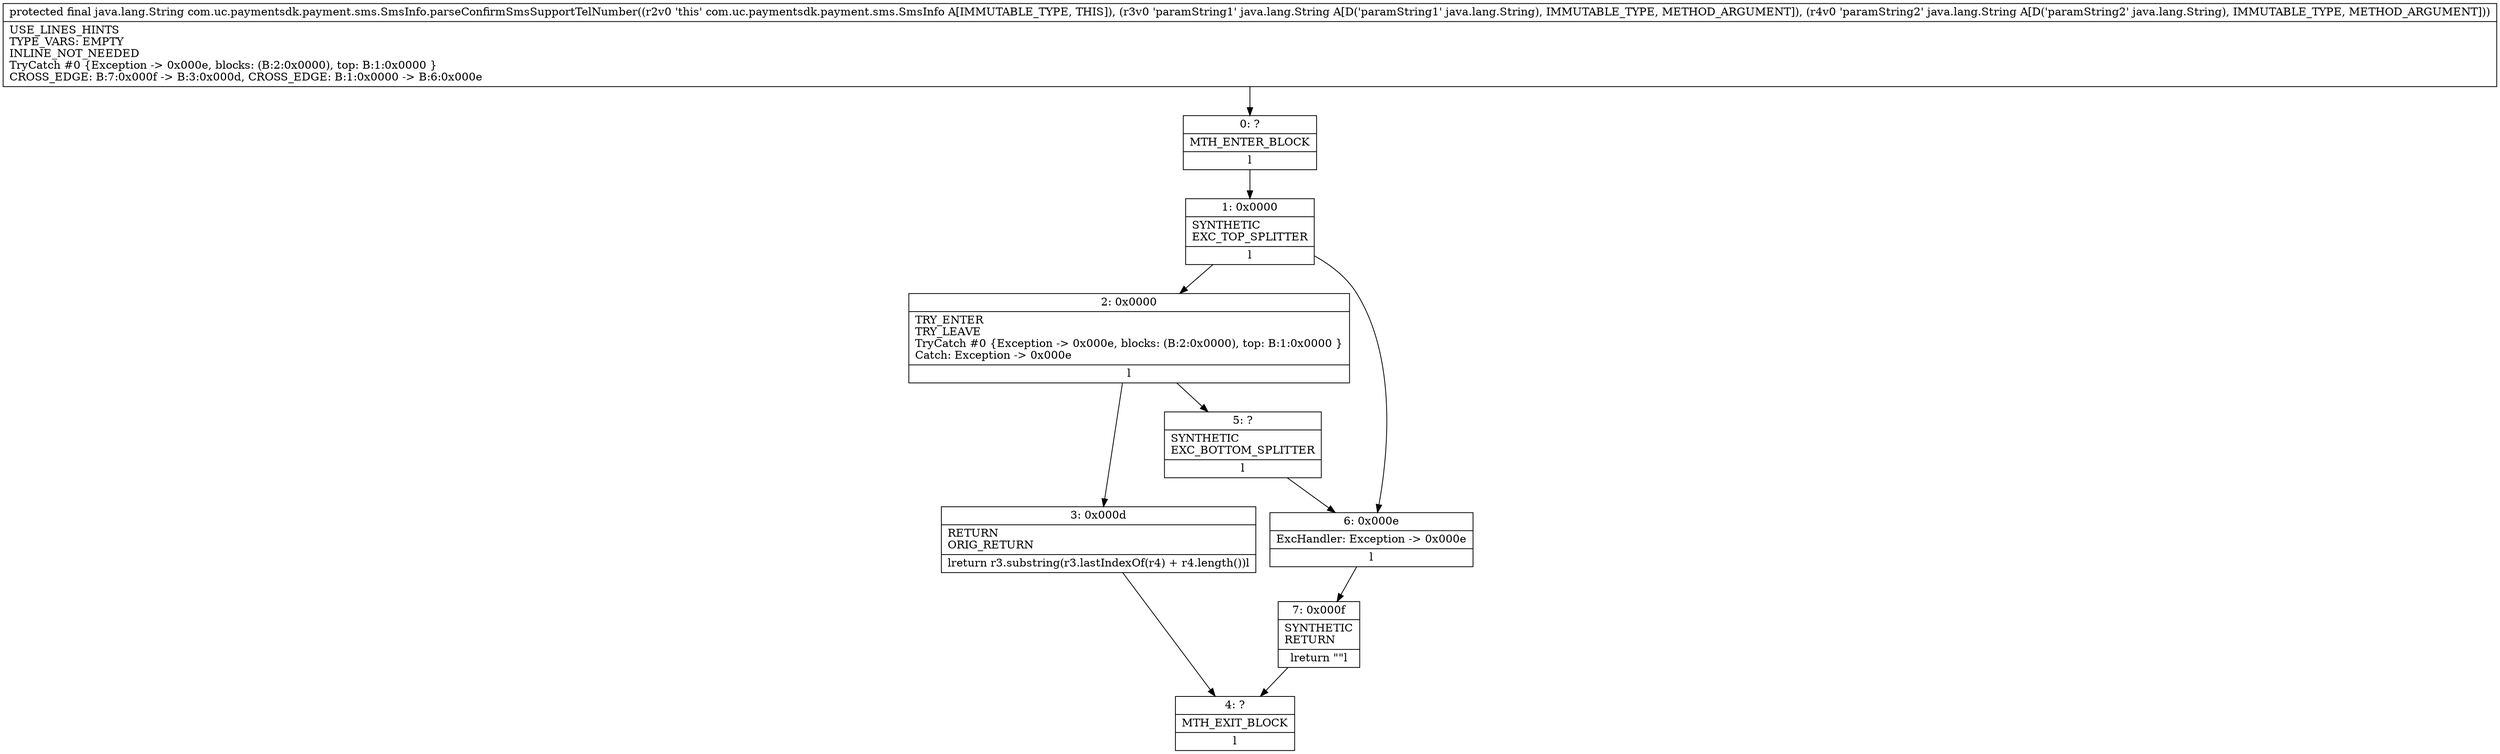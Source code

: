 digraph "CFG forcom.uc.paymentsdk.payment.sms.SmsInfo.parseConfirmSmsSupportTelNumber(Ljava\/lang\/String;Ljava\/lang\/String;)Ljava\/lang\/String;" {
Node_0 [shape=record,label="{0\:\ ?|MTH_ENTER_BLOCK\l|l}"];
Node_1 [shape=record,label="{1\:\ 0x0000|SYNTHETIC\lEXC_TOP_SPLITTER\l|l}"];
Node_2 [shape=record,label="{2\:\ 0x0000|TRY_ENTER\lTRY_LEAVE\lTryCatch #0 \{Exception \-\> 0x000e, blocks: (B:2:0x0000), top: B:1:0x0000 \}\lCatch: Exception \-\> 0x000e\l|l}"];
Node_3 [shape=record,label="{3\:\ 0x000d|RETURN\lORIG_RETURN\l|lreturn r3.substring(r3.lastIndexOf(r4) + r4.length())l}"];
Node_4 [shape=record,label="{4\:\ ?|MTH_EXIT_BLOCK\l|l}"];
Node_5 [shape=record,label="{5\:\ ?|SYNTHETIC\lEXC_BOTTOM_SPLITTER\l|l}"];
Node_6 [shape=record,label="{6\:\ 0x000e|ExcHandler: Exception \-\> 0x000e\l|l}"];
Node_7 [shape=record,label="{7\:\ 0x000f|SYNTHETIC\lRETURN\l|lreturn \"\"l}"];
MethodNode[shape=record,label="{protected final java.lang.String com.uc.paymentsdk.payment.sms.SmsInfo.parseConfirmSmsSupportTelNumber((r2v0 'this' com.uc.paymentsdk.payment.sms.SmsInfo A[IMMUTABLE_TYPE, THIS]), (r3v0 'paramString1' java.lang.String A[D('paramString1' java.lang.String), IMMUTABLE_TYPE, METHOD_ARGUMENT]), (r4v0 'paramString2' java.lang.String A[D('paramString2' java.lang.String), IMMUTABLE_TYPE, METHOD_ARGUMENT]))  | USE_LINES_HINTS\lTYPE_VARS: EMPTY\lINLINE_NOT_NEEDED\lTryCatch #0 \{Exception \-\> 0x000e, blocks: (B:2:0x0000), top: B:1:0x0000 \}\lCROSS_EDGE: B:7:0x000f \-\> B:3:0x000d, CROSS_EDGE: B:1:0x0000 \-\> B:6:0x000e\l}"];
MethodNode -> Node_0;
Node_0 -> Node_1;
Node_1 -> Node_2;
Node_1 -> Node_6;
Node_2 -> Node_3;
Node_2 -> Node_5;
Node_3 -> Node_4;
Node_5 -> Node_6;
Node_6 -> Node_7;
Node_7 -> Node_4;
}

